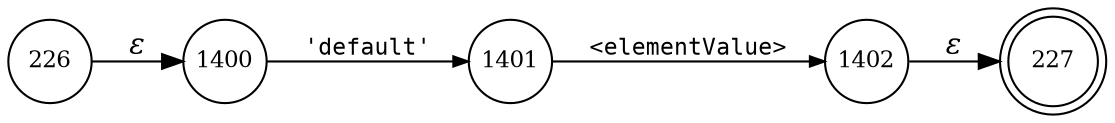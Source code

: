 digraph ATN {
rankdir=LR;
s227[fontsize=11, label="227", shape=doublecircle, fixedsize=true, width=.6];
s226[fontsize=11,label="226", shape=circle, fixedsize=true, width=.55, peripheries=1];
s1400[fontsize=11,label="1400", shape=circle, fixedsize=true, width=.55, peripheries=1];
s1401[fontsize=11,label="1401", shape=circle, fixedsize=true, width=.55, peripheries=1];
s1402[fontsize=11,label="1402", shape=circle, fixedsize=true, width=.55, peripheries=1];
s226 -> s1400 [fontname="Times-Italic", label="&epsilon;"];
s1400 -> s1401 [fontsize=11, fontname="Courier", arrowsize=.7, label = "'default'", arrowhead = normal];
s1401 -> s1402 [fontsize=11, fontname="Courier", arrowsize=.7, label = "<elementValue>", arrowhead = normal];
s1402 -> s227 [fontname="Times-Italic", label="&epsilon;"];
}